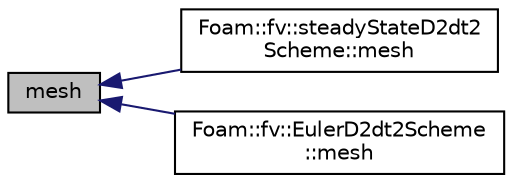 digraph "mesh"
{
  bgcolor="transparent";
  edge [fontname="Helvetica",fontsize="10",labelfontname="Helvetica",labelfontsize="10"];
  node [fontname="Helvetica",fontsize="10",shape=record];
  rankdir="LR";
  Node124 [label="mesh",height=0.2,width=0.4,color="black", fillcolor="grey75", style="filled", fontcolor="black"];
  Node124 -> Node125 [dir="back",color="midnightblue",fontsize="10",style="solid",fontname="Helvetica"];
  Node125 [label="Foam::fv::steadyStateD2dt2\lScheme::mesh",height=0.2,width=0.4,color="black",URL="$a23277.html#a470f06cfb9b6ee887cd85d63de275607",tooltip="Return mesh reference. "];
  Node124 -> Node126 [dir="back",color="midnightblue",fontsize="10",style="solid",fontname="Helvetica"];
  Node126 [label="Foam::fv::EulerD2dt2Scheme\l::mesh",height=0.2,width=0.4,color="black",URL="$a23273.html#a470f06cfb9b6ee887cd85d63de275607",tooltip="Return mesh reference. "];
}
